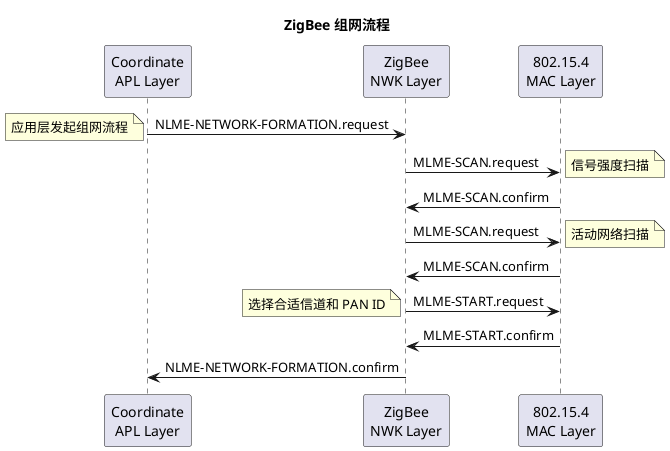 diagrams for zigbee

----------------------------------------------------------

Component form network

@startuml

title ZigBee 组网流程

participant "Coordinate\nAPL Layer" as APL
participant "ZigBee\nNWK Layer" as NWK
participant "802.15.4\nMAC Layer" as MAC

APL -> NWK: NLME-NETWORK-FORMATION.request
note left: 应用层发起组网流程

NWK -> MAC: MLME-SCAN.request
note right: 信号强度扫描
MAC -> NWK: MLME-SCAN.confirm

NWK -> MAC: MLME-SCAN.request
note right: 活动网络扫描
MAC -> NWK: MLME-SCAN.confirm

NWK -> MAC: MLME-START.request
note left: 选择合适信道和 PAN ID
MAC -> NWK: MLME-START.confirm

NWK -> APL: NLME-NETWORK-FORMATION.confirm

@enduml

----------------------------------------------------------
Component join network

@startuml

title ZigBee 入网流程

participant "Router\nAPL Layer" as APL
participant "ZigBee\nNWK Layer" as NWK
participant "802.15.4\nMAC Layer" as MAC

APL -> NWK: NLME-NETWORK-DISCOVERY.request
NWK -> MAC: MLME-SCAN.request
note right: 活动网络扫描
MAC -> NWK: MLME-SCAN.confirm
NWK -> APL: NLME-NETWORK-DISCOVERY.confirm

APL -> NWK: NLME-JOIN.request
note left: 选择合适信道和 PAN ID
NWK -> MAC: MLME-ASSOCIATE.request
MAC -> NWK: MLME-ASSOCIATE.confirm
MAC -> NWK: NLME-JOIN.confirm

APL -> NWK: NLME-START-ROUTER.request
note left: 鉴权流程
NWK -> MAC: MLME-START.request
MAC -> NWK: MLME-START.confirm
NWK -> APL: NLME-START-ROUTER.confirm

@enduml

----------------------------------------------------------
